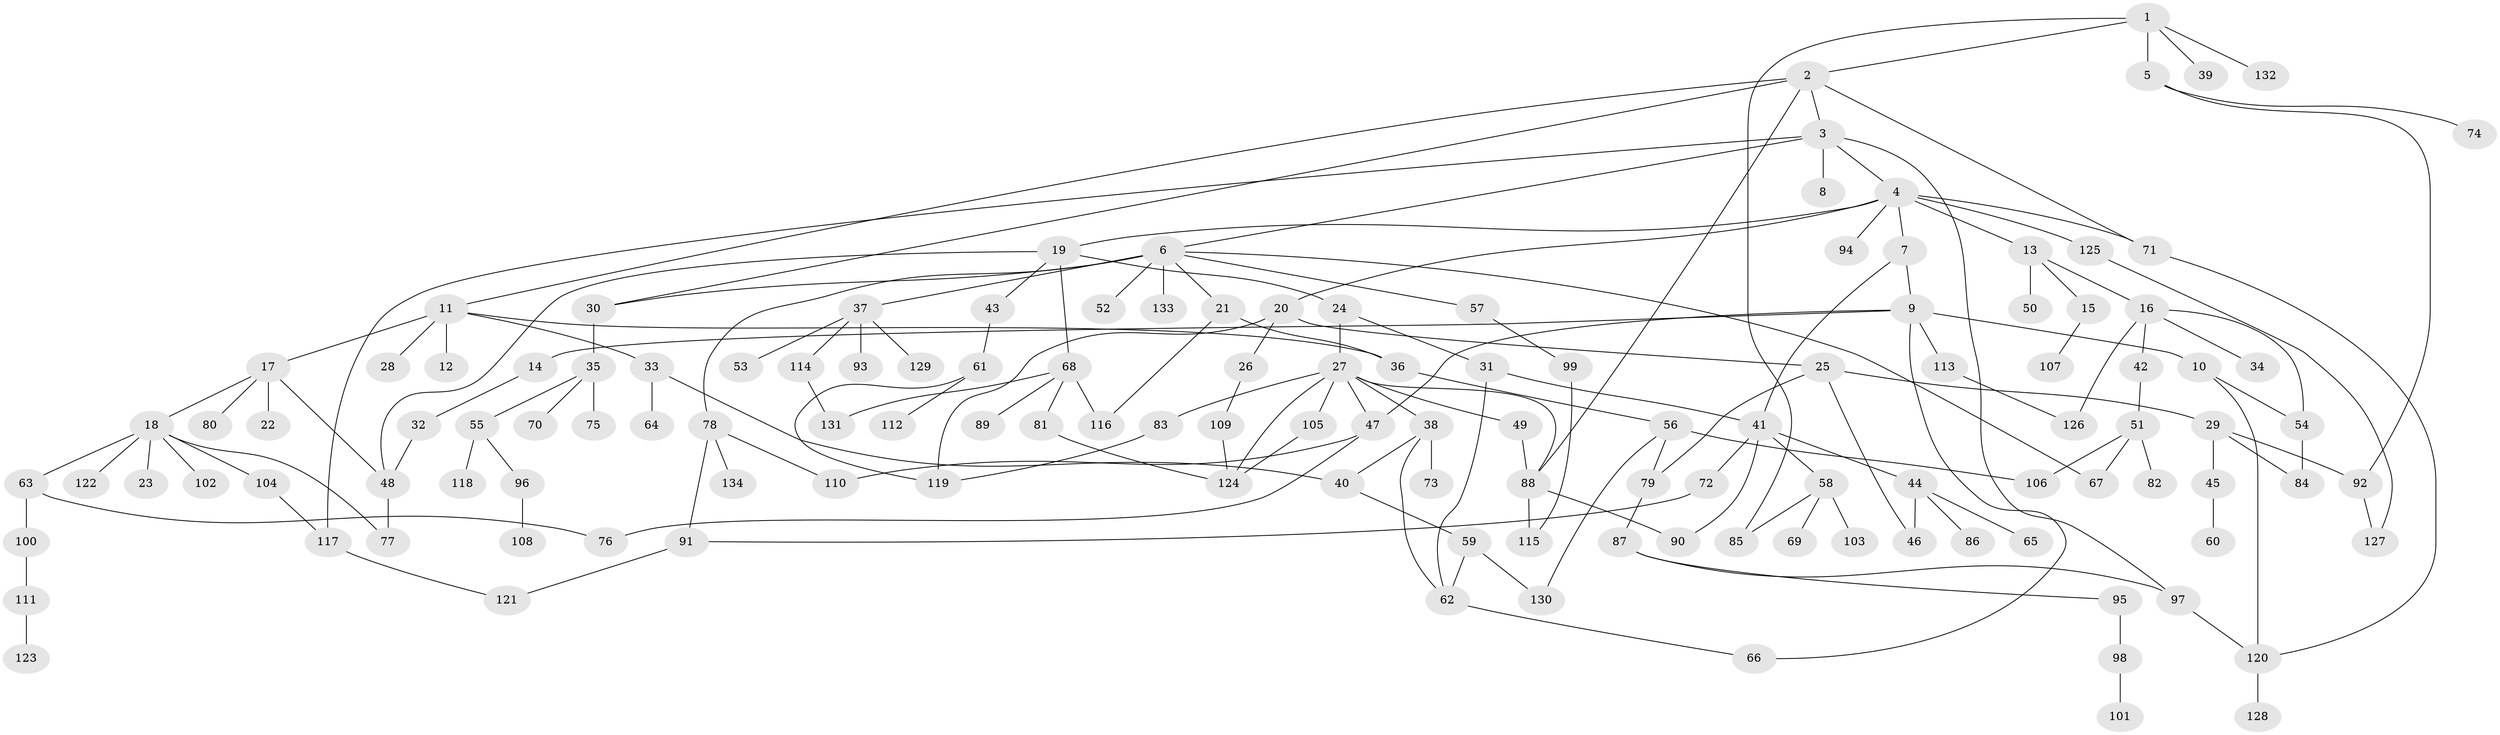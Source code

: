 // Generated by graph-tools (version 1.1) at 2025/13/03/09/25 04:13:28]
// undirected, 134 vertices, 175 edges
graph export_dot {
graph [start="1"]
  node [color=gray90,style=filled];
  1;
  2;
  3;
  4;
  5;
  6;
  7;
  8;
  9;
  10;
  11;
  12;
  13;
  14;
  15;
  16;
  17;
  18;
  19;
  20;
  21;
  22;
  23;
  24;
  25;
  26;
  27;
  28;
  29;
  30;
  31;
  32;
  33;
  34;
  35;
  36;
  37;
  38;
  39;
  40;
  41;
  42;
  43;
  44;
  45;
  46;
  47;
  48;
  49;
  50;
  51;
  52;
  53;
  54;
  55;
  56;
  57;
  58;
  59;
  60;
  61;
  62;
  63;
  64;
  65;
  66;
  67;
  68;
  69;
  70;
  71;
  72;
  73;
  74;
  75;
  76;
  77;
  78;
  79;
  80;
  81;
  82;
  83;
  84;
  85;
  86;
  87;
  88;
  89;
  90;
  91;
  92;
  93;
  94;
  95;
  96;
  97;
  98;
  99;
  100;
  101;
  102;
  103;
  104;
  105;
  106;
  107;
  108;
  109;
  110;
  111;
  112;
  113;
  114;
  115;
  116;
  117;
  118;
  119;
  120;
  121;
  122;
  123;
  124;
  125;
  126;
  127;
  128;
  129;
  130;
  131;
  132;
  133;
  134;
  1 -- 2;
  1 -- 5;
  1 -- 39;
  1 -- 132;
  1 -- 85;
  2 -- 3;
  2 -- 11;
  2 -- 30;
  2 -- 88;
  2 -- 71;
  3 -- 4;
  3 -- 6;
  3 -- 8;
  3 -- 97;
  3 -- 117;
  4 -- 7;
  4 -- 13;
  4 -- 19;
  4 -- 20;
  4 -- 71;
  4 -- 94;
  4 -- 125;
  5 -- 74;
  5 -- 92;
  6 -- 21;
  6 -- 37;
  6 -- 52;
  6 -- 57;
  6 -- 78;
  6 -- 133;
  6 -- 67;
  6 -- 30;
  7 -- 9;
  7 -- 41;
  9 -- 10;
  9 -- 14;
  9 -- 66;
  9 -- 113;
  9 -- 47;
  10 -- 54;
  10 -- 120;
  11 -- 12;
  11 -- 17;
  11 -- 28;
  11 -- 33;
  11 -- 36;
  13 -- 15;
  13 -- 16;
  13 -- 50;
  14 -- 32;
  15 -- 107;
  16 -- 34;
  16 -- 42;
  16 -- 126;
  16 -- 54;
  17 -- 18;
  17 -- 22;
  17 -- 80;
  17 -- 48;
  18 -- 23;
  18 -- 63;
  18 -- 102;
  18 -- 104;
  18 -- 122;
  18 -- 77;
  19 -- 24;
  19 -- 43;
  19 -- 48;
  19 -- 68;
  20 -- 25;
  20 -- 26;
  20 -- 119;
  21 -- 36;
  21 -- 116;
  24 -- 27;
  24 -- 31;
  25 -- 29;
  25 -- 79;
  25 -- 46;
  26 -- 109;
  27 -- 38;
  27 -- 47;
  27 -- 49;
  27 -- 83;
  27 -- 88;
  27 -- 105;
  27 -- 124;
  29 -- 45;
  29 -- 84;
  29 -- 92;
  30 -- 35;
  31 -- 41;
  31 -- 62;
  32 -- 48;
  33 -- 40;
  33 -- 64;
  35 -- 55;
  35 -- 70;
  35 -- 75;
  36 -- 56;
  37 -- 53;
  37 -- 93;
  37 -- 114;
  37 -- 129;
  38 -- 62;
  38 -- 73;
  38 -- 40;
  40 -- 59;
  41 -- 44;
  41 -- 58;
  41 -- 72;
  41 -- 90;
  42 -- 51;
  43 -- 61;
  44 -- 46;
  44 -- 65;
  44 -- 86;
  45 -- 60;
  47 -- 76;
  47 -- 110;
  48 -- 77;
  49 -- 88;
  51 -- 67;
  51 -- 82;
  51 -- 106;
  54 -- 84;
  55 -- 96;
  55 -- 118;
  56 -- 106;
  56 -- 79;
  56 -- 130;
  57 -- 99;
  58 -- 69;
  58 -- 85;
  58 -- 103;
  59 -- 130;
  59 -- 62;
  61 -- 112;
  61 -- 119;
  62 -- 66;
  63 -- 100;
  63 -- 76;
  68 -- 81;
  68 -- 89;
  68 -- 131;
  68 -- 116;
  71 -- 120;
  72 -- 91;
  78 -- 91;
  78 -- 110;
  78 -- 134;
  79 -- 87;
  81 -- 124;
  83 -- 119;
  87 -- 95;
  87 -- 97;
  88 -- 90;
  88 -- 115;
  91 -- 121;
  92 -- 127;
  95 -- 98;
  96 -- 108;
  97 -- 120;
  98 -- 101;
  99 -- 115;
  100 -- 111;
  104 -- 117;
  105 -- 124;
  109 -- 124;
  111 -- 123;
  113 -- 126;
  114 -- 131;
  117 -- 121;
  120 -- 128;
  125 -- 127;
}
